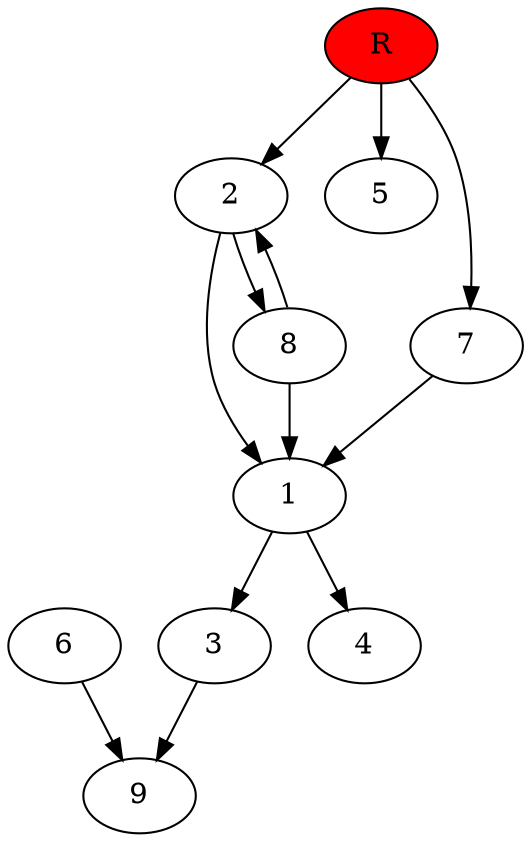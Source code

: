 digraph prb57415 {
	1
	2
	3
	4
	5
	6
	7
	8
	R [fillcolor="#ff0000" style=filled]
	1 -> 3
	1 -> 4
	2 -> 1
	2 -> 8
	3 -> 9
	6 -> 9
	7 -> 1
	8 -> 1
	8 -> 2
	R -> 2
	R -> 5
	R -> 7
}
